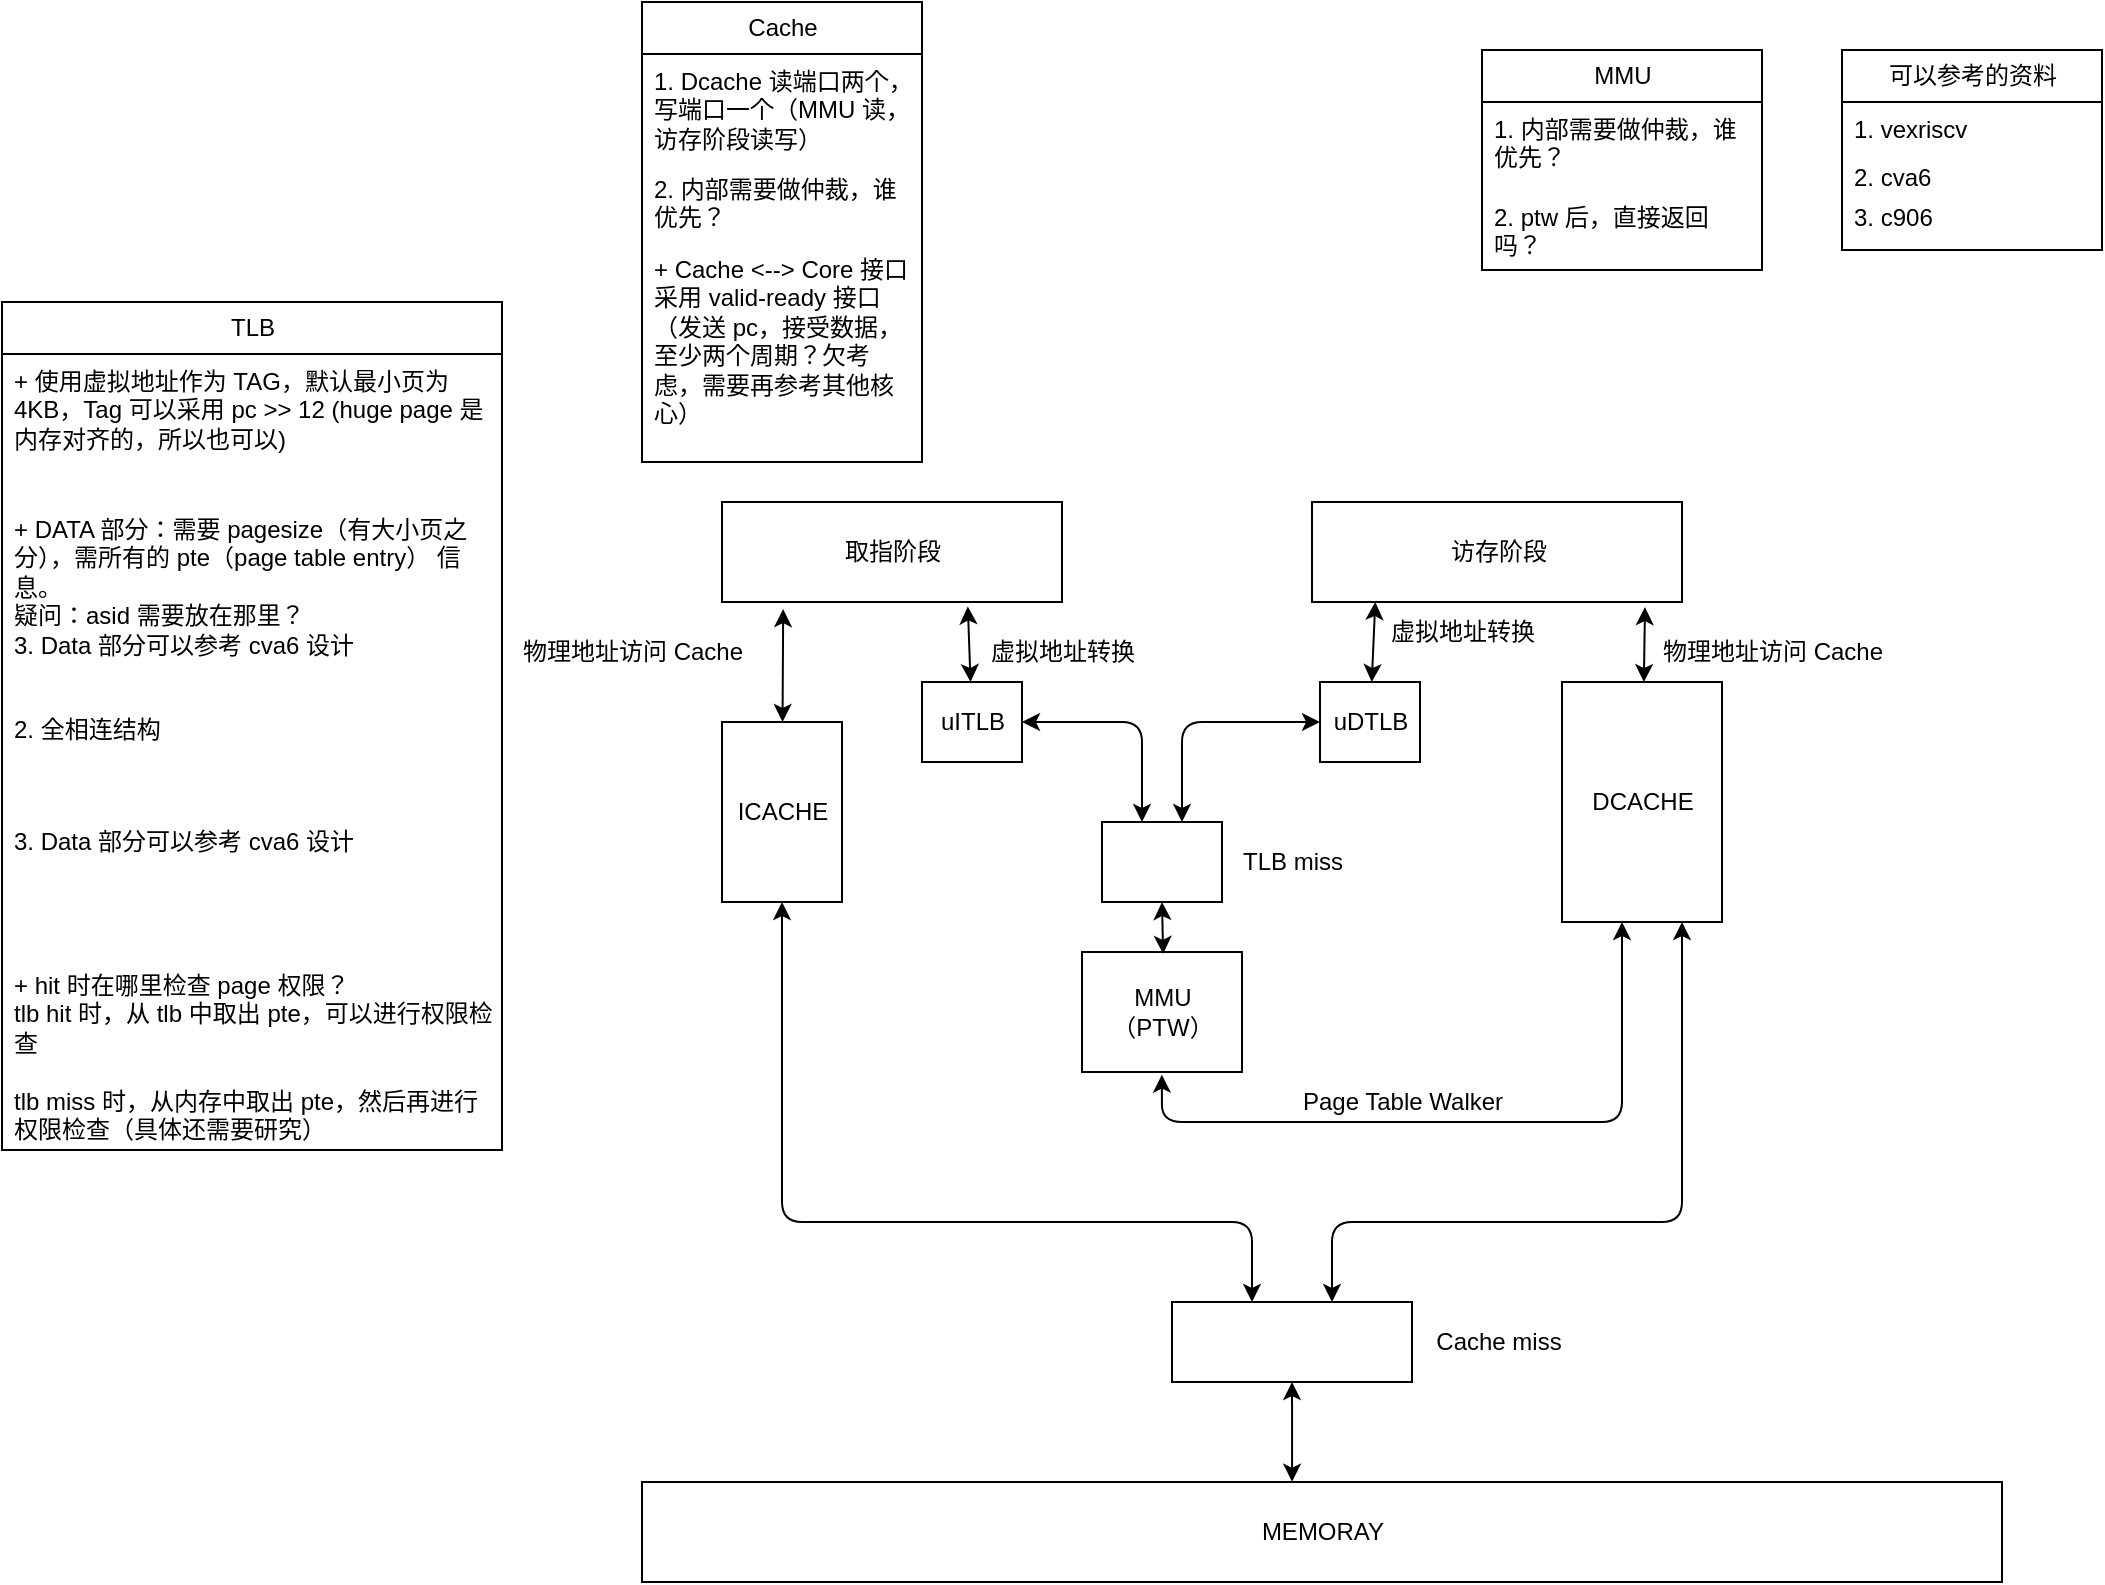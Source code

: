 <mxfile>
    <diagram id="kHEwBTNMhC9_r5Xr6BEo" name="第 1 页">
        <mxGraphModel dx="1640" dy="1536" grid="1" gridSize="10" guides="1" tooltips="1" connect="1" arrows="1" fold="1" page="1" pageScale="1" pageWidth="827" pageHeight="1169" math="0" shadow="0">
            <root>
                <mxCell id="0"/>
                <mxCell id="1" parent="0"/>
                <mxCell id="32" style="edgeStyle=none;html=1;startArrow=classic;startFill=1;entryX=0.375;entryY=1;entryDx=0;entryDy=0;entryPerimeter=0;exitX=0.499;exitY=1.022;exitDx=0;exitDy=0;exitPerimeter=0;" parent="1" source="2" target="3" edge="1">
                    <mxGeometry relative="1" as="geometry">
                        <mxPoint x="550" y="390" as="targetPoint"/>
                        <mxPoint x="310" y="370" as="sourcePoint"/>
                        <Array as="points">
                            <mxPoint x="310" y="390"/>
                            <mxPoint x="540" y="390"/>
                        </Array>
                    </mxGeometry>
                </mxCell>
                <mxCell id="2" value="MMU&lt;br&gt;（PTW）" style="shadow=0;dashed=0;align=center;html=1;strokeWidth=1;shape=mxgraph.rtl.abstract.entity;container=1;collapsible=0;kind=sequential;drawPins=0;left=3;right=2;bottom=0;top=0;" parent="1" vertex="1">
                    <mxGeometry x="270" y="305" width="80" height="60" as="geometry"/>
                </mxCell>
                <mxCell id="27" style="edgeStyle=none;html=1;entryX=0.9;entryY=1.051;entryDx=0;entryDy=0;entryPerimeter=0;startArrow=classic;startFill=1;" parent="1" source="3" target="7" edge="1">
                    <mxGeometry relative="1" as="geometry"/>
                </mxCell>
                <mxCell id="3" value="DCACHE" style="shadow=0;dashed=0;align=center;html=1;strokeWidth=1;shape=mxgraph.rtl.abstract.entity;container=1;collapsible=0;kind=sequential;drawPins=0;left=3;right=2;bottom=0;top=0;" parent="1" vertex="1">
                    <mxGeometry x="510" y="170" width="80" height="120" as="geometry"/>
                </mxCell>
                <mxCell id="4" value="MEMORAY" style="shadow=0;dashed=0;align=center;html=1;strokeWidth=1;shape=mxgraph.rtl.abstract.entity;container=1;collapsible=0;kind=sequential;drawPins=0;left=3;right=2;bottom=0;top=0;" parent="1" vertex="1">
                    <mxGeometry x="50" y="570" width="680" height="50" as="geometry"/>
                </mxCell>
                <mxCell id="13" style="edgeStyle=none;html=1;entryX=0.18;entryY=1.071;entryDx=0;entryDy=0;entryPerimeter=0;startArrow=classic;startFill=1;" parent="1" source="5" target="6" edge="1">
                    <mxGeometry relative="1" as="geometry"/>
                </mxCell>
                <mxCell id="46" style="edgeStyle=none;html=1;startArrow=classic;startFill=1;entryX=0;entryY=0;entryDx=0;entryDy=80;entryPerimeter=0;" parent="1" source="5" target="43" edge="1">
                    <mxGeometry relative="1" as="geometry">
                        <mxPoint x="360" y="440" as="targetPoint"/>
                        <Array as="points">
                            <mxPoint x="120" y="440"/>
                            <mxPoint x="355" y="440"/>
                        </Array>
                    </mxGeometry>
                </mxCell>
                <mxCell id="5" value="ICACHE" style="shadow=0;dashed=0;align=center;html=1;strokeWidth=1;shape=mxgraph.rtl.abstract.entity;container=1;collapsible=0;kind=sequential;drawPins=0;left=3;right=2;bottom=0;top=0;" parent="1" vertex="1">
                    <mxGeometry x="90" y="190" width="60" height="90" as="geometry"/>
                </mxCell>
                <mxCell id="6" value="取指阶段" style="shadow=0;dashed=0;align=center;html=1;strokeWidth=1;shape=mxgraph.rtl.abstract.entity;container=1;collapsible=0;kind=sequential;drawPins=0;left=3;right=2;bottom=0;top=0;" parent="1" vertex="1">
                    <mxGeometry x="90" y="80" width="170" height="50" as="geometry"/>
                </mxCell>
                <mxCell id="7" value="访存阶段" style="shadow=0;dashed=0;align=center;html=1;strokeWidth=1;shape=mxgraph.rtl.abstract.entity;container=1;collapsible=0;kind=sequential;drawPins=0;left=3;right=2;bottom=0;top=0;" parent="1" vertex="1">
                    <mxGeometry x="385" y="80" width="185" height="50" as="geometry"/>
                </mxCell>
                <mxCell id="11" style="edgeStyle=none;html=1;entryX=0.723;entryY=1.044;entryDx=0;entryDy=0;entryPerimeter=0;startArrow=classic;startFill=1;" parent="1" source="8" target="6" edge="1">
                    <mxGeometry relative="1" as="geometry"/>
                </mxCell>
                <mxCell id="37" style="edgeStyle=none;html=1;startArrow=classic;startFill=1;entryX=0;entryY=0;entryDx=0;entryDy=40;entryPerimeter=0;" parent="1" source="8" target="34" edge="1">
                    <mxGeometry relative="1" as="geometry">
                        <mxPoint x="310" y="190" as="targetPoint"/>
                        <Array as="points">
                            <mxPoint x="300" y="190"/>
                        </Array>
                    </mxGeometry>
                </mxCell>
                <mxCell id="8" value="uITLB" style="shadow=0;dashed=0;align=center;html=1;strokeWidth=1;shape=mxgraph.rtl.abstract.entity;container=1;collapsible=0;kind=sequential;drawPins=0;left=3;right=2;bottom=0;top=0;" parent="1" vertex="1">
                    <mxGeometry x="190" y="170" width="50" height="40" as="geometry"/>
                </mxCell>
                <mxCell id="12" style="edgeStyle=none;html=1;entryX=0.171;entryY=1;entryDx=0;entryDy=0;entryPerimeter=0;startArrow=classic;startFill=1;" parent="1" source="9" target="7" edge="1">
                    <mxGeometry relative="1" as="geometry"/>
                </mxCell>
                <mxCell id="36" style="edgeStyle=none;html=1;startArrow=classic;startFill=1;entryX=0;entryY=0;entryDx=0;entryDy=20;entryPerimeter=0;" parent="1" source="9" target="34" edge="1">
                    <mxGeometry relative="1" as="geometry">
                        <mxPoint x="310" y="190" as="targetPoint"/>
                        <Array as="points">
                            <mxPoint x="320" y="190"/>
                        </Array>
                    </mxGeometry>
                </mxCell>
                <mxCell id="9" value="uDTLB" style="shadow=0;dashed=0;align=center;html=1;strokeWidth=1;shape=mxgraph.rtl.abstract.entity;container=1;collapsible=0;kind=sequential;drawPins=0;left=3;right=2;bottom=0;top=0;" parent="1" vertex="1">
                    <mxGeometry x="389" y="170" width="50" height="40" as="geometry"/>
                </mxCell>
                <mxCell id="23" value="虚拟地址转换" style="text;html=1;align=center;verticalAlign=middle;resizable=0;points=[];autosize=1;strokeColor=none;fillColor=none;" parent="1" vertex="1">
                    <mxGeometry x="210" y="140" width="100" height="30" as="geometry"/>
                </mxCell>
                <mxCell id="24" value="虚拟地址转换" style="text;html=1;align=center;verticalAlign=middle;resizable=0;points=[];autosize=1;strokeColor=none;fillColor=none;" parent="1" vertex="1">
                    <mxGeometry x="410" y="130" width="100" height="30" as="geometry"/>
                </mxCell>
                <mxCell id="28" value="物理地址访问 Cache" style="text;html=1;align=center;verticalAlign=middle;resizable=0;points=[];autosize=1;strokeColor=none;fillColor=none;" parent="1" vertex="1">
                    <mxGeometry x="550" y="140" width="130" height="30" as="geometry"/>
                </mxCell>
                <mxCell id="29" value="物理地址访问 Cache" style="text;html=1;align=center;verticalAlign=middle;resizable=0;points=[];autosize=1;strokeColor=none;fillColor=none;" parent="1" vertex="1">
                    <mxGeometry x="-20" y="140" width="130" height="30" as="geometry"/>
                </mxCell>
                <mxCell id="33" value="Page Table Walker" style="text;html=1;align=center;verticalAlign=middle;resizable=0;points=[];autosize=1;strokeColor=none;fillColor=none;" parent="1" vertex="1">
                    <mxGeometry x="370" y="365" width="120" height="30" as="geometry"/>
                </mxCell>
                <mxCell id="35" style="edgeStyle=none;html=1;exitX=0;exitY=0;exitDx=40;exitDy=30;exitPerimeter=0;entryX=0.507;entryY=0.015;entryDx=0;entryDy=0;entryPerimeter=0;startArrow=classic;startFill=1;" parent="1" source="34" target="2" edge="1">
                    <mxGeometry relative="1" as="geometry"/>
                </mxCell>
                <mxCell id="34" value="" style="shadow=0;dashed=0;align=center;html=1;strokeWidth=1;shape=mxgraph.rtl.abstract.entity;container=1;collapsible=0;kind=mux;drawPins=1;left=2;right=1;bottom=0;leftArr=,;type_loc=center;type=none;top=0;rotation=90;" parent="1" vertex="1">
                    <mxGeometry x="290" y="230" width="40" height="60" as="geometry"/>
                </mxCell>
                <mxCell id="39" value="TLB miss" style="text;html=1;align=center;verticalAlign=middle;resizable=0;points=[];autosize=1;strokeColor=none;fillColor=none;" parent="1" vertex="1">
                    <mxGeometry x="340" y="245" width="70" height="30" as="geometry"/>
                </mxCell>
                <mxCell id="45" style="edgeStyle=none;html=1;entryX=0.478;entryY=-0.003;entryDx=0;entryDy=0;entryPerimeter=0;startArrow=classic;startFill=1;" parent="1" source="43" target="4" edge="1">
                    <mxGeometry relative="1" as="geometry"/>
                </mxCell>
                <mxCell id="47" style="edgeStyle=none;html=1;exitX=0;exitY=0;exitDx=0;exitDy=40;exitPerimeter=0;startArrow=classic;startFill=1;entryX=0.75;entryY=1;entryDx=0;entryDy=0;entryPerimeter=0;" parent="1" source="43" target="3" edge="1">
                    <mxGeometry relative="1" as="geometry">
                        <mxPoint x="590" y="440" as="targetPoint"/>
                        <Array as="points">
                            <mxPoint x="395" y="440"/>
                            <mxPoint x="570" y="440"/>
                        </Array>
                    </mxGeometry>
                </mxCell>
                <mxCell id="43" value="" style="shadow=0;dashed=0;align=center;html=1;strokeWidth=1;shape=mxgraph.rtl.abstract.entity;container=1;collapsible=0;kind=mux;drawPins=1;left=2;right=1;bottom=0;rotation=90;leftArr=,;top=0;" parent="1" vertex="1">
                    <mxGeometry x="355" y="440" width="40" height="120" as="geometry"/>
                </mxCell>
                <mxCell id="48" value="Cache miss" style="text;html=1;align=center;verticalAlign=middle;resizable=0;points=[];autosize=1;strokeColor=none;fillColor=none;" parent="1" vertex="1">
                    <mxGeometry x="432.5" y="485" width="90" height="30" as="geometry"/>
                </mxCell>
                <mxCell id="49" value="Cache" style="swimlane;fontStyle=0;childLayout=stackLayout;horizontal=1;startSize=26;fillColor=none;horizontalStack=0;resizeParent=1;resizeParentMax=0;resizeLast=0;collapsible=1;marginBottom=0;html=1;" parent="1" vertex="1">
                    <mxGeometry x="50" y="-170" width="140" height="230" as="geometry">
                        <mxRectangle x="730" y="126" width="60" height="30" as="alternateBounds"/>
                    </mxGeometry>
                </mxCell>
                <mxCell id="50" value="1. Dcache 读端口两个，写端口一个（MMU 读，访存阶段读写）" style="text;strokeColor=none;fillColor=none;align=left;verticalAlign=top;spacingLeft=4;spacingRight=4;overflow=hidden;rotatable=0;points=[[0,0.5],[1,0.5]];portConstraint=eastwest;whiteSpace=wrap;html=1;" parent="49" vertex="1">
                    <mxGeometry y="26" width="140" height="54" as="geometry"/>
                </mxCell>
                <mxCell id="51" value="2. 内部需要做仲裁，谁优先？" style="text;strokeColor=none;fillColor=none;align=left;verticalAlign=top;spacingLeft=4;spacingRight=4;overflow=hidden;rotatable=0;points=[[0,0.5],[1,0.5]];portConstraint=eastwest;whiteSpace=wrap;html=1;" parent="49" vertex="1">
                    <mxGeometry y="80" width="140" height="40" as="geometry"/>
                </mxCell>
                <mxCell id="52" value="+ Cache &amp;lt;--&amp;gt; Core 接口采用 valid-ready 接口（发送 pc，接受数据，至少两个周期？欠考虑，需要再参考其他核心）" style="text;strokeColor=none;fillColor=none;align=left;verticalAlign=top;spacingLeft=4;spacingRight=4;overflow=hidden;rotatable=0;points=[[0,0.5],[1,0.5]];portConstraint=eastwest;whiteSpace=wrap;html=1;" parent="49" vertex="1">
                    <mxGeometry y="120" width="140" height="110" as="geometry"/>
                </mxCell>
                <mxCell id="53" value="TLB" style="swimlane;fontStyle=0;childLayout=stackLayout;horizontal=1;startSize=26;fillColor=none;horizontalStack=0;resizeParent=1;resizeParentMax=0;resizeLast=0;collapsible=1;marginBottom=0;html=1;" parent="1" vertex="1">
                    <mxGeometry x="-270" y="-20" width="250" height="424" as="geometry">
                        <mxRectangle x="650" y="283" width="60" height="30" as="alternateBounds"/>
                    </mxGeometry>
                </mxCell>
                <mxCell id="54" value="+ 使用虚拟地址作为 TAG，默认最小页为 4KB，Tag 可以采用 pc &amp;gt;&amp;gt; 12 (huge page 是内存对齐的，所以也可以)" style="text;strokeColor=none;fillColor=none;align=left;verticalAlign=top;spacingLeft=4;spacingRight=4;overflow=hidden;rotatable=0;points=[[0,0.5],[1,0.5]];portConstraint=eastwest;whiteSpace=wrap;html=1;" parent="53" vertex="1">
                    <mxGeometry y="26" width="250" height="74" as="geometry"/>
                </mxCell>
                <mxCell id="70" value="+ DATA 部分：需要 pagesize（有大小页之分），需所有的 pte（page table entry） 信息。&lt;br&gt;疑问：asid 需要放在那里？&lt;br&gt;3. Data 部分可以参考 cva6 设计" style="text;strokeColor=none;fillColor=none;align=left;verticalAlign=top;spacingLeft=4;spacingRight=4;overflow=hidden;rotatable=0;points=[[0,0.5],[1,0.5]];portConstraint=eastwest;whiteSpace=wrap;html=1;" parent="53" vertex="1">
                    <mxGeometry y="100" width="250" height="100" as="geometry"/>
                </mxCell>
                <mxCell id="55" value="2. 全相连结构" style="text;strokeColor=none;fillColor=none;align=left;verticalAlign=top;spacingLeft=4;spacingRight=4;overflow=hidden;rotatable=0;points=[[0,0.5],[1,0.5]];portConstraint=eastwest;whiteSpace=wrap;html=1;" parent="53" vertex="1">
                    <mxGeometry y="200" width="250" height="56" as="geometry"/>
                </mxCell>
                <mxCell id="64" value="3. Data 部分可以参考 cva6 设计" style="text;strokeColor=none;fillColor=none;align=left;verticalAlign=top;spacingLeft=4;spacingRight=4;overflow=hidden;rotatable=0;points=[[0,0.5],[1,0.5]];portConstraint=eastwest;whiteSpace=wrap;html=1;" parent="53" vertex="1">
                    <mxGeometry y="256" width="250" height="72" as="geometry"/>
                </mxCell>
                <mxCell id="56" value="+ hit 时在哪里检查 page 权限？&lt;br&gt;tlb hit 时，从 tlb 中取出 pte，可以进行权限检查&lt;br&gt;&lt;br&gt;tlb miss 时，从内存中取出 pte，然后再进行权限检查（具体还需要研究）" style="text;strokeColor=none;fillColor=none;align=left;verticalAlign=top;spacingLeft=4;spacingRight=4;overflow=hidden;rotatable=0;points=[[0,0.5],[1,0.5]];portConstraint=eastwest;whiteSpace=wrap;html=1;" parent="53" vertex="1">
                    <mxGeometry y="328" width="250" height="96" as="geometry"/>
                </mxCell>
                <mxCell id="57" value="MMU" style="swimlane;fontStyle=0;childLayout=stackLayout;horizontal=1;startSize=26;fillColor=none;horizontalStack=0;resizeParent=1;resizeParentMax=0;resizeLast=0;collapsible=1;marginBottom=0;html=1;" parent="1" vertex="1">
                    <mxGeometry x="470" y="-146" width="140" height="110" as="geometry">
                        <mxRectangle x="730" y="126" width="60" height="30" as="alternateBounds"/>
                    </mxGeometry>
                </mxCell>
                <mxCell id="58" value="1. 内部需要做仲裁，谁优先？" style="text;strokeColor=none;fillColor=none;align=left;verticalAlign=top;spacingLeft=4;spacingRight=4;overflow=hidden;rotatable=0;points=[[0,0.5],[1,0.5]];portConstraint=eastwest;whiteSpace=wrap;html=1;" parent="57" vertex="1">
                    <mxGeometry y="26" width="140" height="44" as="geometry"/>
                </mxCell>
                <mxCell id="59" value="2. ptw 后，直接返回吗？" style="text;strokeColor=none;fillColor=none;align=left;verticalAlign=top;spacingLeft=4;spacingRight=4;overflow=hidden;rotatable=0;points=[[0,0.5],[1,0.5]];portConstraint=eastwest;whiteSpace=wrap;html=1;" parent="57" vertex="1">
                    <mxGeometry y="70" width="140" height="40" as="geometry"/>
                </mxCell>
                <mxCell id="65" value="可以参考的资料" style="swimlane;fontStyle=0;childLayout=stackLayout;horizontal=1;startSize=26;fillColor=none;horizontalStack=0;resizeParent=1;resizeParentMax=0;resizeLast=0;collapsible=1;marginBottom=0;html=1;" parent="1" vertex="1">
                    <mxGeometry x="650" y="-146" width="130" height="100" as="geometry">
                        <mxRectangle x="730" y="126" width="60" height="30" as="alternateBounds"/>
                    </mxGeometry>
                </mxCell>
                <mxCell id="66" value="1. vexriscv" style="text;strokeColor=none;fillColor=none;align=left;verticalAlign=top;spacingLeft=4;spacingRight=4;overflow=hidden;rotatable=0;points=[[0,0.5],[1,0.5]];portConstraint=eastwest;whiteSpace=wrap;html=1;" parent="65" vertex="1">
                    <mxGeometry y="26" width="130" height="24" as="geometry"/>
                </mxCell>
                <mxCell id="67" value="2. cva6" style="text;strokeColor=none;fillColor=none;align=left;verticalAlign=top;spacingLeft=4;spacingRight=4;overflow=hidden;rotatable=0;points=[[0,0.5],[1,0.5]];portConstraint=eastwest;whiteSpace=wrap;html=1;" parent="65" vertex="1">
                    <mxGeometry y="50" width="130" height="20" as="geometry"/>
                </mxCell>
                <mxCell id="69" value="3. c906" style="text;strokeColor=none;fillColor=none;align=left;verticalAlign=top;spacingLeft=4;spacingRight=4;overflow=hidden;rotatable=0;points=[[0,0.5],[1,0.5]];portConstraint=eastwest;whiteSpace=wrap;html=1;" parent="65" vertex="1">
                    <mxGeometry y="70" width="130" height="30" as="geometry"/>
                </mxCell>
            </root>
        </mxGraphModel>
    </diagram>
</mxfile>